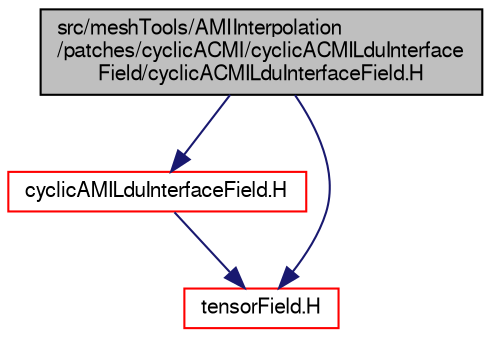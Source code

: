 digraph "src/meshTools/AMIInterpolation/patches/cyclicACMI/cyclicACMILduInterfaceField/cyclicACMILduInterfaceField.H"
{
  bgcolor="transparent";
  edge [fontname="FreeSans",fontsize="10",labelfontname="FreeSans",labelfontsize="10"];
  node [fontname="FreeSans",fontsize="10",shape=record];
  Node0 [label="src/meshTools/AMIInterpolation\l/patches/cyclicACMI/cyclicACMILduInterface\lField/cyclicACMILduInterfaceField.H",height=0.2,width=0.4,color="black", fillcolor="grey75", style="filled", fontcolor="black"];
  Node0 -> Node1 [color="midnightblue",fontsize="10",style="solid",fontname="FreeSans"];
  Node1 [label="cyclicAMILduInterfaceField.H",height=0.2,width=0.4,color="red",URL="$a07379.html"];
  Node1 -> Node60 [color="midnightblue",fontsize="10",style="solid",fontname="FreeSans"];
  Node60 [label="tensorField.H",height=0.2,width=0.4,color="red",URL="$a09716.html"];
  Node0 -> Node60 [color="midnightblue",fontsize="10",style="solid",fontname="FreeSans"];
}
